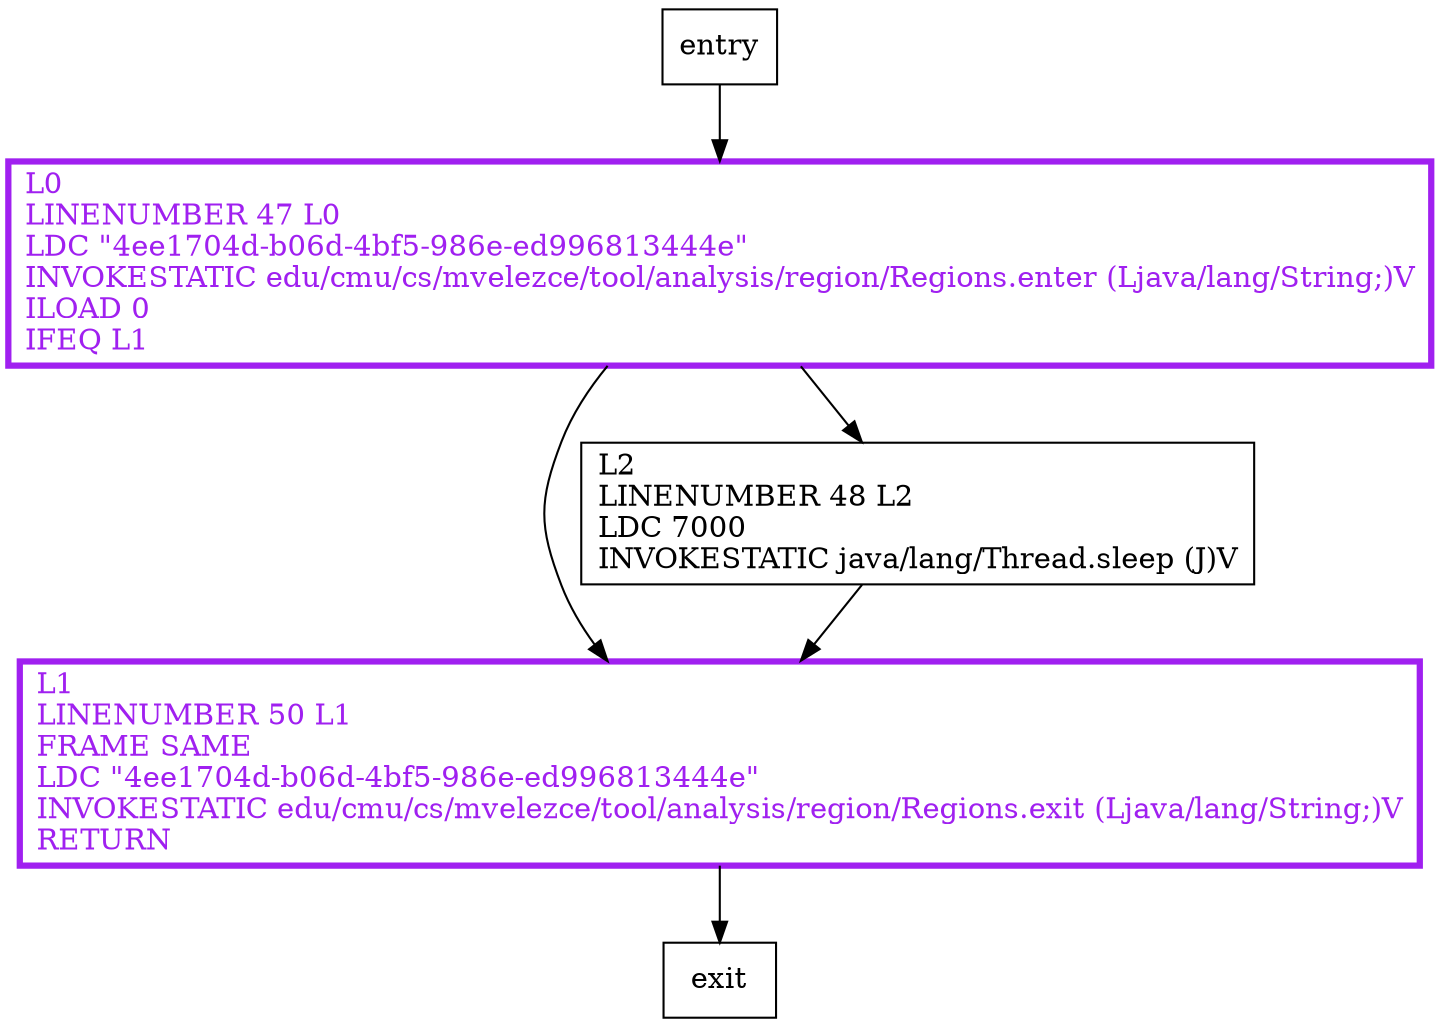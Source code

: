 digraph moo {
node [shape=record];
1608230649 [label="L1\lLINENUMBER 50 L1\lFRAME SAME\lLDC \"4ee1704d-b06d-4bf5-986e-ed996813444e\"\lINVOKESTATIC edu/cmu/cs/mvelezce/tool/analysis/region/Regions.exit (Ljava/lang/String;)V\lRETURN\l"];
282432134 [label="L2\lLINENUMBER 48 L2\lLDC 7000\lINVOKESTATIC java/lang/Thread.sleep (J)V\l"];
188576144 [label="L0\lLINENUMBER 47 L0\lLDC \"4ee1704d-b06d-4bf5-986e-ed996813444e\"\lINVOKESTATIC edu/cmu/cs/mvelezce/tool/analysis/region/Regions.enter (Ljava/lang/String;)V\lILOAD 0\lIFEQ L1\l"];
entry;
exit;
entry -> 188576144;
1608230649 -> exit;
282432134 -> 1608230649;
188576144 -> 1608230649;
188576144 -> 282432134;
1608230649[fontcolor="purple", penwidth=3, color="purple"];
188576144[fontcolor="purple", penwidth=3, color="purple"];
}
